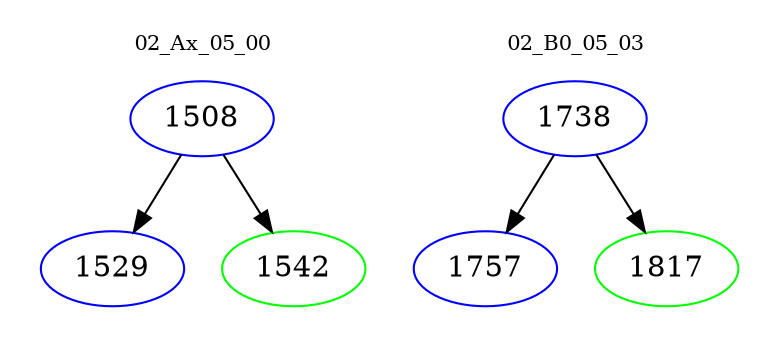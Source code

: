 digraph{
subgraph cluster_0 {
color = white
label = "02_Ax_05_00";
fontsize=10;
T0_1508 [label="1508", color="blue"]
T0_1508 -> T0_1529 [color="black"]
T0_1529 [label="1529", color="blue"]
T0_1508 -> T0_1542 [color="black"]
T0_1542 [label="1542", color="green"]
}
subgraph cluster_1 {
color = white
label = "02_B0_05_03";
fontsize=10;
T1_1738 [label="1738", color="blue"]
T1_1738 -> T1_1757 [color="black"]
T1_1757 [label="1757", color="blue"]
T1_1738 -> T1_1817 [color="black"]
T1_1817 [label="1817", color="green"]
}
}
